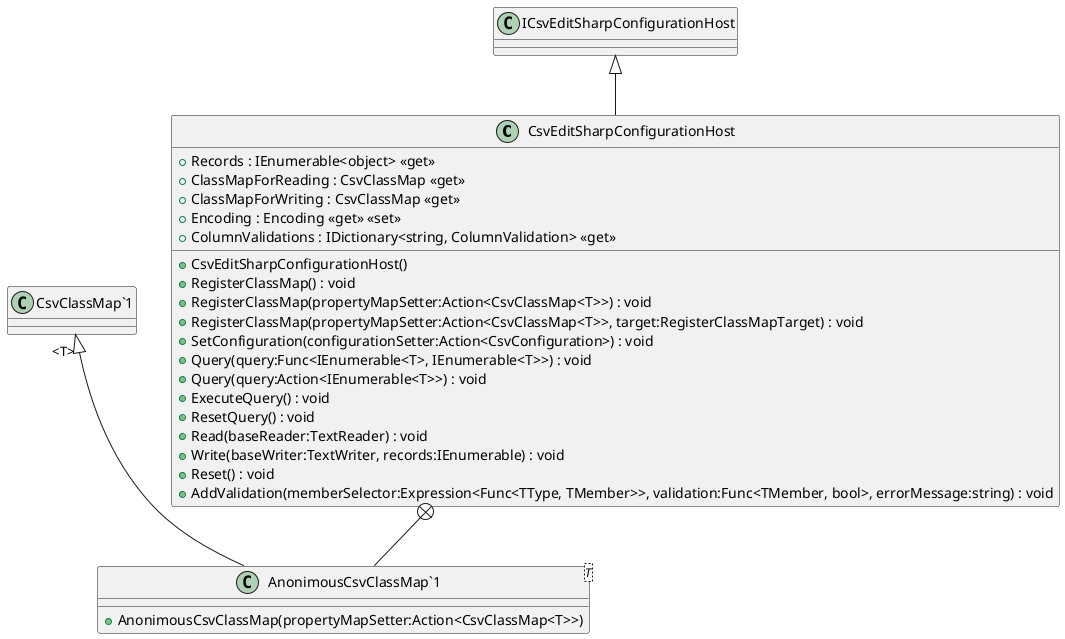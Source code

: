 @startuml
class CsvEditSharpConfigurationHost {
    + Records : IEnumerable<object> <<get>>
    + ClassMapForReading : CsvClassMap <<get>>
    + ClassMapForWriting : CsvClassMap <<get>>
    + Encoding : Encoding <<get>> <<set>>
    + ColumnValidations : IDictionary<string, ColumnValidation> <<get>>
    + CsvEditSharpConfigurationHost()
    + RegisterClassMap() : void
    + RegisterClassMap(propertyMapSetter:Action<CsvClassMap<T>>) : void
    + RegisterClassMap(propertyMapSetter:Action<CsvClassMap<T>>, target:RegisterClassMapTarget) : void
    + SetConfiguration(configurationSetter:Action<CsvConfiguration>) : void
    + Query(query:Func<IEnumerable<T>, IEnumerable<T>>) : void
    + Query(query:Action<IEnumerable<T>>) : void
    + ExecuteQuery() : void
    + ResetQuery() : void
    + Read(baseReader:TextReader) : void
    + Write(baseWriter:TextWriter, records:IEnumerable) : void
    + Reset() : void
    + AddValidation(memberSelector:Expression<Func<TType, TMember>>, validation:Func<TMember, bool>, errorMessage:string) : void
}
class "AnonimousCsvClassMap`1"<T> {
    + AnonimousCsvClassMap(propertyMapSetter:Action<CsvClassMap<T>>)
}
"CsvClassMap`1" "<T>" <|-- "AnonimousCsvClassMap`1"
CsvEditSharpConfigurationHost +-- "AnonimousCsvClassMap`1"
ICsvEditSharpConfigurationHost <|-- CsvEditSharpConfigurationHost
@enduml
